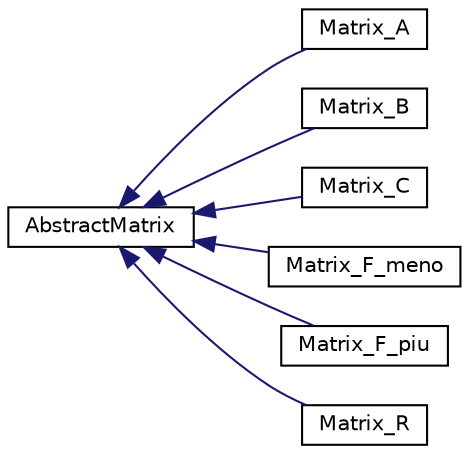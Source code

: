 digraph "Graphical Class Hierarchy"
{
  edge [fontname="Helvetica",fontsize="10",labelfontname="Helvetica",labelfontsize="10"];
  node [fontname="Helvetica",fontsize="10",shape=record];
  rankdir="LR";
  Node0 [label="AbstractMatrix",height=0.2,width=0.4,color="black", fillcolor="white", style="filled",URL="$classAbstractMatrix.html",tooltip="Definition of an Abstract class for the matrices of the Darcy and Transport System. "];
  Node0 -> Node1 [dir="back",color="midnightblue",fontsize="10",style="solid",fontname="Helvetica"];
  Node1 [label="Matrix_A",height=0.2,width=0.4,color="black", fillcolor="white", style="filled",URL="$classMatrix__A.html",tooltip="Matrix A is the mass velocity matrix of the Darcy problem. "];
  Node0 -> Node2 [dir="back",color="midnightblue",fontsize="10",style="solid",fontname="Helvetica"];
  Node2 [label="Matrix_B",height=0.2,width=0.4,color="black", fillcolor="white", style="filled",URL="$classMatrix__B.html",tooltip="Matrix B is the saddle_point matrix of the Darcy_System. "];
  Node0 -> Node3 [dir="back",color="midnightblue",fontsize="10",style="solid",fontname="Helvetica"];
  Node3 [label="Matrix_C",height=0.2,width=0.4,color="black", fillcolor="white", style="filled",URL="$classMatrix__C.html",tooltip="Matrix C is the mass matrix for the Transport problem. "];
  Node0 -> Node4 [dir="back",color="midnightblue",fontsize="10",style="solid",fontname="Helvetica"];
  Node4 [label="Matrix_F_meno",height=0.2,width=0.4,color="black", fillcolor="white", style="filled",URL="$classMatrix__F__meno.html",tooltip="Matrix F_meno is the part of the Upwind Matrix which treats the right node of the cells..."];
  Node0 -> Node5 [dir="back",color="midnightblue",fontsize="10",style="solid",fontname="Helvetica"];
  Node5 [label="Matrix_F_piu",height=0.2,width=0.4,color="black", fillcolor="white", style="filled",URL="$classMatrix__F__piu.html",tooltip="Matrix F_piu is the part of the Upwind Matrix which treats the left node of the cells. "];
  Node0 -> Node6 [dir="back",color="midnightblue",fontsize="10",style="solid",fontname="Helvetica"];
  Node6 [label="Matrix_R",height=0.2,width=0.4,color="black", fillcolor="white", style="filled",URL="$classMatrix__R.html",tooltip="Matrix R is the Reaction matrix. "];
}
